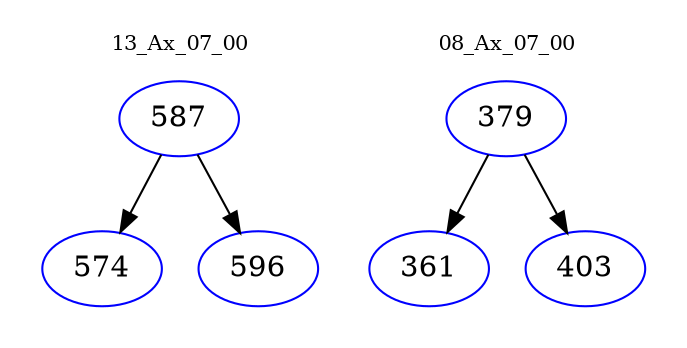 digraph{
subgraph cluster_0 {
color = white
label = "13_Ax_07_00";
fontsize=10;
T0_587 [label="587", color="blue"]
T0_587 -> T0_574 [color="black"]
T0_574 [label="574", color="blue"]
T0_587 -> T0_596 [color="black"]
T0_596 [label="596", color="blue"]
}
subgraph cluster_1 {
color = white
label = "08_Ax_07_00";
fontsize=10;
T1_379 [label="379", color="blue"]
T1_379 -> T1_361 [color="black"]
T1_361 [label="361", color="blue"]
T1_379 -> T1_403 [color="black"]
T1_403 [label="403", color="blue"]
}
}
